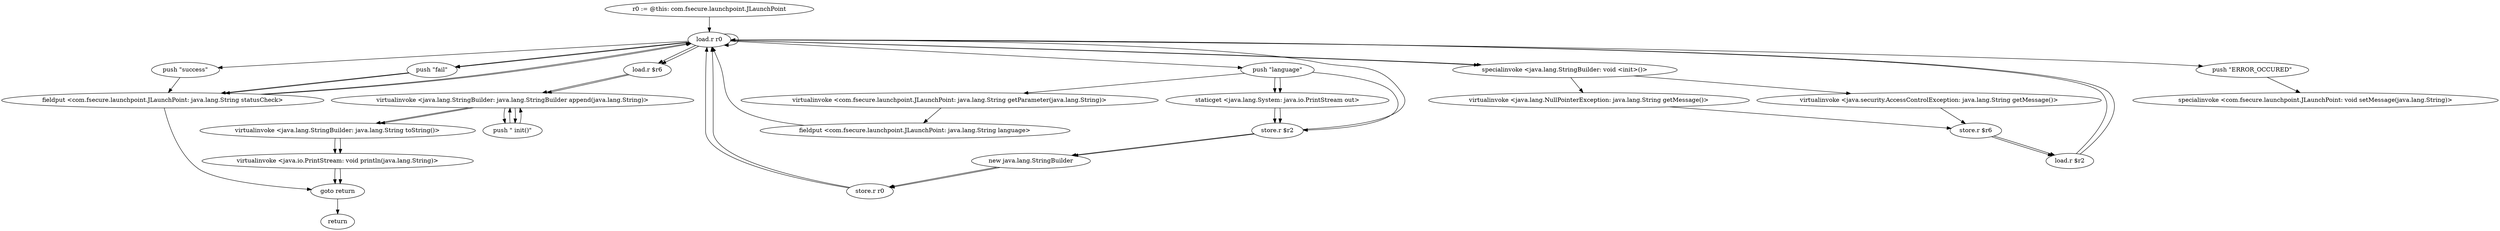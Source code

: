 digraph "" {
    "r0 := @this: com.fsecure.launchpoint.JLaunchPoint"
    "load.r r0"
    "r0 := @this: com.fsecure.launchpoint.JLaunchPoint"->"load.r r0";
    "push \"fail\""
    "load.r r0"->"push \"fail\"";
    "fieldput <com.fsecure.launchpoint.JLaunchPoint: java.lang.String statusCheck>"
    "push \"fail\""->"fieldput <com.fsecure.launchpoint.JLaunchPoint: java.lang.String statusCheck>";
    "fieldput <com.fsecure.launchpoint.JLaunchPoint: java.lang.String statusCheck>"->"load.r r0";
    "load.r r0"->"load.r r0";
    "push \"language\""
    "load.r r0"->"push \"language\"";
    "staticget <java.lang.System: java.io.PrintStream out>"
    "push \"language\""->"staticget <java.lang.System: java.io.PrintStream out>";
    "store.r $r2"
    "staticget <java.lang.System: java.io.PrintStream out>"->"store.r $r2";
    "new java.lang.StringBuilder"
    "store.r $r2"->"new java.lang.StringBuilder";
    "store.r r0"
    "new java.lang.StringBuilder"->"store.r r0";
    "store.r r0"->"load.r r0";
    "specialinvoke <java.lang.StringBuilder: void <init>()>"
    "load.r r0"->"specialinvoke <java.lang.StringBuilder: void <init>()>";
    "virtualinvoke <java.lang.NullPointerException: java.lang.String getMessage()>"
    "specialinvoke <java.lang.StringBuilder: void <init>()>"->"virtualinvoke <java.lang.NullPointerException: java.lang.String getMessage()>";
    "store.r $r6"
    "virtualinvoke <java.lang.NullPointerException: java.lang.String getMessage()>"->"store.r $r6";
    "load.r $r2"
    "store.r $r6"->"load.r $r2";
    "load.r $r2"->"load.r r0";
    "load.r $r6"
    "load.r r0"->"load.r $r6";
    "virtualinvoke <java.lang.StringBuilder: java.lang.StringBuilder append(java.lang.String)>"
    "load.r $r6"->"virtualinvoke <java.lang.StringBuilder: java.lang.StringBuilder append(java.lang.String)>";
    "push \" init()\""
    "virtualinvoke <java.lang.StringBuilder: java.lang.StringBuilder append(java.lang.String)>"->"push \" init()\"";
    "push \" init()\""->"virtualinvoke <java.lang.StringBuilder: java.lang.StringBuilder append(java.lang.String)>";
    "virtualinvoke <java.lang.StringBuilder: java.lang.String toString()>"
    "virtualinvoke <java.lang.StringBuilder: java.lang.StringBuilder append(java.lang.String)>"->"virtualinvoke <java.lang.StringBuilder: java.lang.String toString()>";
    "virtualinvoke <java.io.PrintStream: void println(java.lang.String)>"
    "virtualinvoke <java.lang.StringBuilder: java.lang.String toString()>"->"virtualinvoke <java.io.PrintStream: void println(java.lang.String)>";
    "goto return"
    "virtualinvoke <java.io.PrintStream: void println(java.lang.String)>"->"goto return";
    "return"
    "goto return"->"return";
    "push \"language\""->"staticget <java.lang.System: java.io.PrintStream out>";
    "staticget <java.lang.System: java.io.PrintStream out>"->"store.r $r2";
    "store.r $r2"->"new java.lang.StringBuilder";
    "new java.lang.StringBuilder"->"store.r r0";
    "store.r r0"->"load.r r0";
    "load.r r0"->"specialinvoke <java.lang.StringBuilder: void <init>()>";
    "virtualinvoke <java.security.AccessControlException: java.lang.String getMessage()>"
    "specialinvoke <java.lang.StringBuilder: void <init>()>"->"virtualinvoke <java.security.AccessControlException: java.lang.String getMessage()>";
    "virtualinvoke <java.security.AccessControlException: java.lang.String getMessage()>"->"store.r $r6";
    "store.r $r6"->"load.r $r2";
    "load.r $r2"->"load.r r0";
    "load.r r0"->"load.r $r6";
    "load.r $r6"->"virtualinvoke <java.lang.StringBuilder: java.lang.StringBuilder append(java.lang.String)>";
    "virtualinvoke <java.lang.StringBuilder: java.lang.StringBuilder append(java.lang.String)>"->"push \" init()\"";
    "push \" init()\""->"virtualinvoke <java.lang.StringBuilder: java.lang.StringBuilder append(java.lang.String)>";
    "virtualinvoke <java.lang.StringBuilder: java.lang.StringBuilder append(java.lang.String)>"->"virtualinvoke <java.lang.StringBuilder: java.lang.String toString()>";
    "virtualinvoke <java.lang.StringBuilder: java.lang.String toString()>"->"virtualinvoke <java.io.PrintStream: void println(java.lang.String)>";
    "virtualinvoke <java.io.PrintStream: void println(java.lang.String)>"->"goto return";
    "push \"language\""->"store.r $r2";
    "store.r $r2"->"load.r r0";
    "load.r r0"->"push \"fail\"";
    "push \"fail\""->"fieldput <com.fsecure.launchpoint.JLaunchPoint: java.lang.String statusCheck>";
    "fieldput <com.fsecure.launchpoint.JLaunchPoint: java.lang.String statusCheck>"->"load.r r0";
    "push \"ERROR_OCCURED\""
    "load.r r0"->"push \"ERROR_OCCURED\"";
    "specialinvoke <com.fsecure.launchpoint.JLaunchPoint: void setMessage(java.lang.String)>"
    "push \"ERROR_OCCURED\""->"specialinvoke <com.fsecure.launchpoint.JLaunchPoint: void setMessage(java.lang.String)>";
    "virtualinvoke <com.fsecure.launchpoint.JLaunchPoint: java.lang.String getParameter(java.lang.String)>"
    "push \"language\""->"virtualinvoke <com.fsecure.launchpoint.JLaunchPoint: java.lang.String getParameter(java.lang.String)>";
    "fieldput <com.fsecure.launchpoint.JLaunchPoint: java.lang.String language>"
    "virtualinvoke <com.fsecure.launchpoint.JLaunchPoint: java.lang.String getParameter(java.lang.String)>"->"fieldput <com.fsecure.launchpoint.JLaunchPoint: java.lang.String language>";
    "fieldput <com.fsecure.launchpoint.JLaunchPoint: java.lang.String language>"->"load.r r0";
    "push \"success\""
    "load.r r0"->"push \"success\"";
    "push \"success\""->"fieldput <com.fsecure.launchpoint.JLaunchPoint: java.lang.String statusCheck>";
    "fieldput <com.fsecure.launchpoint.JLaunchPoint: java.lang.String statusCheck>"->"goto return";
}
